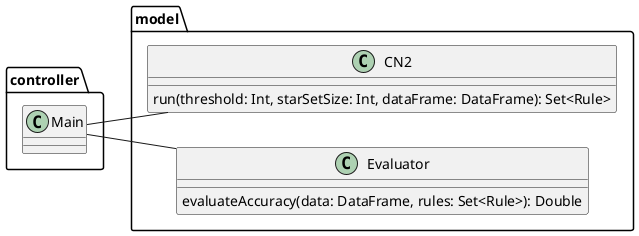  
@startuml

left to right direction

model.CN2       :  run(threshold: Int, starSetSize: Int, dataFrame: DataFrame): Set<Rule>
model.Evaluator :  evaluateAccuracy(data: DataFrame, rules: Set<Rule>): Double

controller.Main -- model.CN2
controller.Main -- model.Evaluator

@enduml